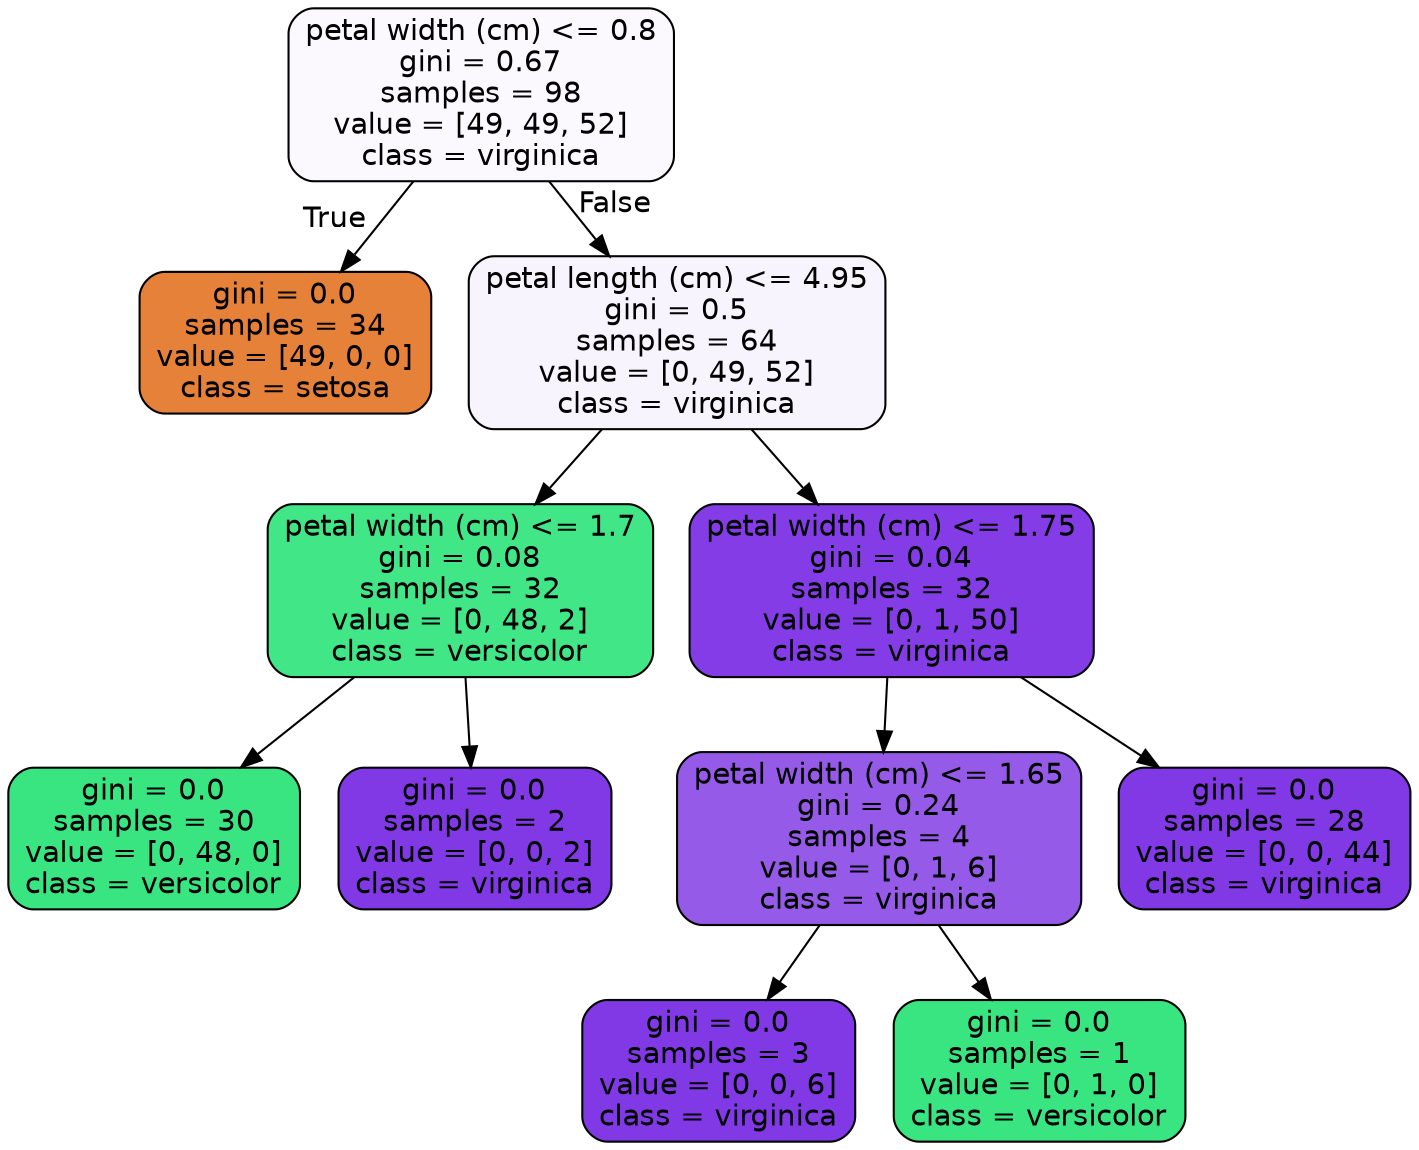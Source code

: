 digraph Tree {
node [shape=box, style="filled, rounded", color="black", fontname="helvetica"] ;
edge [fontname="helvetica"] ;
0 [label="petal width (cm) <= 0.8\ngini = 0.67\nsamples = 98\nvalue = [49, 49, 52]\nclass = virginica", fillcolor="#fbf9fe"] ;
1 [label="gini = 0.0\nsamples = 34\nvalue = [49, 0, 0]\nclass = setosa", fillcolor="#e58139"] ;
0 -> 1 [labeldistance=2.5, labelangle=45, headlabel="True"] ;
2 [label="petal length (cm) <= 4.95\ngini = 0.5\nsamples = 64\nvalue = [0, 49, 52]\nclass = virginica", fillcolor="#f8f4fe"] ;
0 -> 2 [labeldistance=2.5, labelangle=-45, headlabel="False"] ;
3 [label="petal width (cm) <= 1.7\ngini = 0.08\nsamples = 32\nvalue = [0, 48, 2]\nclass = versicolor", fillcolor="#41e686"] ;
2 -> 3 ;
4 [label="gini = 0.0\nsamples = 30\nvalue = [0, 48, 0]\nclass = versicolor", fillcolor="#39e581"] ;
3 -> 4 ;
5 [label="gini = 0.0\nsamples = 2\nvalue = [0, 0, 2]\nclass = virginica", fillcolor="#8139e5"] ;
3 -> 5 ;
6 [label="petal width (cm) <= 1.75\ngini = 0.04\nsamples = 32\nvalue = [0, 1, 50]\nclass = virginica", fillcolor="#843de6"] ;
2 -> 6 ;
7 [label="petal width (cm) <= 1.65\ngini = 0.24\nsamples = 4\nvalue = [0, 1, 6]\nclass = virginica", fillcolor="#965ae9"] ;
6 -> 7 ;
8 [label="gini = 0.0\nsamples = 3\nvalue = [0, 0, 6]\nclass = virginica", fillcolor="#8139e5"] ;
7 -> 8 ;
9 [label="gini = 0.0\nsamples = 1\nvalue = [0, 1, 0]\nclass = versicolor", fillcolor="#39e581"] ;
7 -> 9 ;
10 [label="gini = 0.0\nsamples = 28\nvalue = [0, 0, 44]\nclass = virginica", fillcolor="#8139e5"] ;
6 -> 10 ;
}
